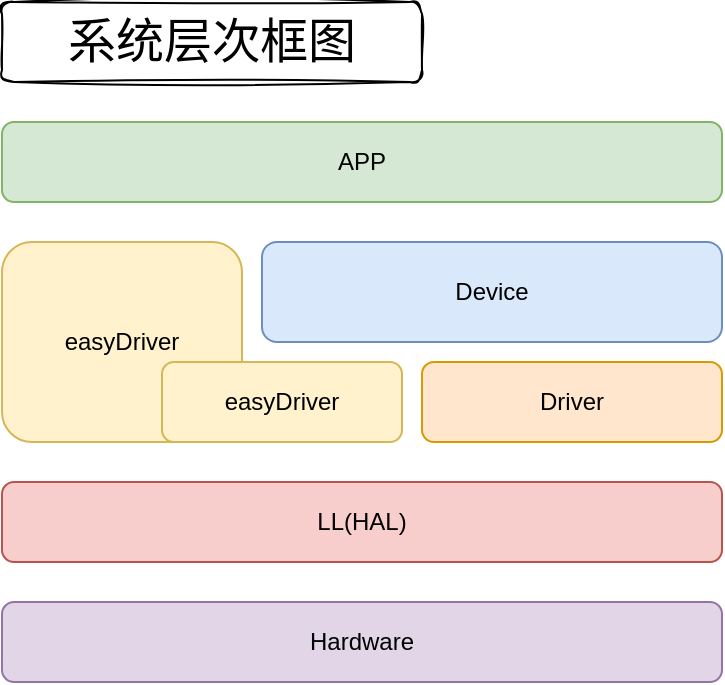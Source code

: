 <mxfile version="20.3.0" type="device"><diagram id="C5cjAVuEPitEETzsFTGO" name="第 1 页"><mxGraphModel dx="378" dy="315" grid="1" gridSize="10" guides="1" tooltips="1" connect="1" arrows="1" fold="1" page="1" pageScale="1" pageWidth="827" pageHeight="1169" math="0" shadow="0"><root><mxCell id="0"/><mxCell id="1" parent="0"/><mxCell id="zxbn97JZvmZqogJYGlA9-1" value="APP" style="rounded=1;whiteSpace=wrap;html=1;fillColor=#d5e8d4;strokeColor=#82b366;" vertex="1" parent="1"><mxGeometry x="200" y="160" width="360" height="40" as="geometry"/></mxCell><mxCell id="zxbn97JZvmZqogJYGlA9-3" value="easyDriver" style="rounded=1;whiteSpace=wrap;html=1;fillColor=#fff2cc;strokeColor=#d6b656;" vertex="1" parent="1"><mxGeometry x="200" y="220" width="120" height="100" as="geometry"/></mxCell><mxCell id="zxbn97JZvmZqogJYGlA9-4" value="easyDriver" style="rounded=1;whiteSpace=wrap;html=1;fillColor=#fff2cc;strokeColor=#d6b656;" vertex="1" parent="1"><mxGeometry x="280" y="280" width="120" height="40" as="geometry"/></mxCell><mxCell id="zxbn97JZvmZqogJYGlA9-5" value="Driver" style="rounded=1;whiteSpace=wrap;html=1;fillColor=#ffe6cc;strokeColor=#d79b00;" vertex="1" parent="1"><mxGeometry x="410" y="280" width="150" height="40" as="geometry"/></mxCell><mxCell id="zxbn97JZvmZqogJYGlA9-6" value="Device" style="rounded=1;whiteSpace=wrap;html=1;fillColor=#dae8fc;strokeColor=#6c8ebf;" vertex="1" parent="1"><mxGeometry x="330" y="220" width="230" height="50" as="geometry"/></mxCell><mxCell id="zxbn97JZvmZqogJYGlA9-7" value="LL(HAL)" style="rounded=1;whiteSpace=wrap;html=1;fillColor=#f8cecc;strokeColor=#b85450;" vertex="1" parent="1"><mxGeometry x="200" y="340" width="360" height="40" as="geometry"/></mxCell><mxCell id="zxbn97JZvmZqogJYGlA9-8" value="Hardware" style="rounded=1;whiteSpace=wrap;html=1;fillColor=#e1d5e7;strokeColor=#9673a6;" vertex="1" parent="1"><mxGeometry x="200" y="400" width="360" height="40" as="geometry"/></mxCell><mxCell id="zxbn97JZvmZqogJYGlA9-9" value="系统层次框图" style="text;html=1;strokeColor=default;fillColor=none;align=center;verticalAlign=middle;whiteSpace=wrap;rounded=1;fontSize=24;shadow=0;sketch=1;fontFamily=Helvetica;" vertex="1" parent="1"><mxGeometry x="200" y="100" width="210" height="40" as="geometry"/></mxCell></root></mxGraphModel></diagram></mxfile>